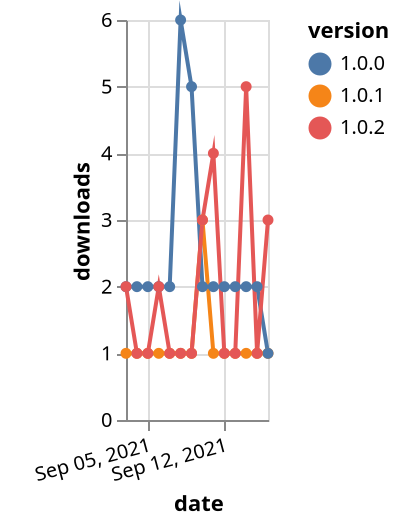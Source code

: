 {"$schema": "https://vega.github.io/schema/vega-lite/v5.json", "description": "A simple bar chart with embedded data.", "data": {"values": [{"date": "2021-09-03", "total": 362, "delta": 1, "version": "1.0.1"}, {"date": "2021-09-04", "total": 363, "delta": 1, "version": "1.0.1"}, {"date": "2021-09-05", "total": 364, "delta": 1, "version": "1.0.1"}, {"date": "2021-09-06", "total": 365, "delta": 1, "version": "1.0.1"}, {"date": "2021-09-07", "total": 366, "delta": 1, "version": "1.0.1"}, {"date": "2021-09-08", "total": 367, "delta": 1, "version": "1.0.1"}, {"date": "2021-09-09", "total": 368, "delta": 1, "version": "1.0.1"}, {"date": "2021-09-10", "total": 371, "delta": 3, "version": "1.0.1"}, {"date": "2021-09-11", "total": 372, "delta": 1, "version": "1.0.1"}, {"date": "2021-09-12", "total": 373, "delta": 1, "version": "1.0.1"}, {"date": "2021-09-13", "total": 374, "delta": 1, "version": "1.0.1"}, {"date": "2021-09-14", "total": 375, "delta": 1, "version": "1.0.1"}, {"date": "2021-09-15", "total": 376, "delta": 1, "version": "1.0.1"}, {"date": "2021-09-16", "total": 377, "delta": 1, "version": "1.0.1"}, {"date": "2021-09-03", "total": 3196, "delta": 2, "version": "1.0.0"}, {"date": "2021-09-04", "total": 3198, "delta": 2, "version": "1.0.0"}, {"date": "2021-09-05", "total": 3200, "delta": 2, "version": "1.0.0"}, {"date": "2021-09-06", "total": 3202, "delta": 2, "version": "1.0.0"}, {"date": "2021-09-07", "total": 3204, "delta": 2, "version": "1.0.0"}, {"date": "2021-09-08", "total": 3210, "delta": 6, "version": "1.0.0"}, {"date": "2021-09-09", "total": 3215, "delta": 5, "version": "1.0.0"}, {"date": "2021-09-10", "total": 3217, "delta": 2, "version": "1.0.0"}, {"date": "2021-09-11", "total": 3219, "delta": 2, "version": "1.0.0"}, {"date": "2021-09-12", "total": 3221, "delta": 2, "version": "1.0.0"}, {"date": "2021-09-13", "total": 3223, "delta": 2, "version": "1.0.0"}, {"date": "2021-09-14", "total": 3225, "delta": 2, "version": "1.0.0"}, {"date": "2021-09-15", "total": 3227, "delta": 2, "version": "1.0.0"}, {"date": "2021-09-16", "total": 3228, "delta": 1, "version": "1.0.0"}, {"date": "2021-09-03", "total": 223, "delta": 2, "version": "1.0.2"}, {"date": "2021-09-04", "total": 224, "delta": 1, "version": "1.0.2"}, {"date": "2021-09-05", "total": 225, "delta": 1, "version": "1.0.2"}, {"date": "2021-09-06", "total": 227, "delta": 2, "version": "1.0.2"}, {"date": "2021-09-07", "total": 228, "delta": 1, "version": "1.0.2"}, {"date": "2021-09-08", "total": 229, "delta": 1, "version": "1.0.2"}, {"date": "2021-09-09", "total": 230, "delta": 1, "version": "1.0.2"}, {"date": "2021-09-10", "total": 233, "delta": 3, "version": "1.0.2"}, {"date": "2021-09-11", "total": 237, "delta": 4, "version": "1.0.2"}, {"date": "2021-09-12", "total": 238, "delta": 1, "version": "1.0.2"}, {"date": "2021-09-13", "total": 239, "delta": 1, "version": "1.0.2"}, {"date": "2021-09-14", "total": 244, "delta": 5, "version": "1.0.2"}, {"date": "2021-09-15", "total": 245, "delta": 1, "version": "1.0.2"}, {"date": "2021-09-16", "total": 248, "delta": 3, "version": "1.0.2"}]}, "width": "container", "mark": {"type": "line", "point": {"filled": true}}, "encoding": {"x": {"field": "date", "type": "temporal", "timeUnit": "yearmonthdate", "title": "date", "axis": {"labelAngle": -15}}, "y": {"field": "delta", "type": "quantitative", "title": "downloads"}, "color": {"field": "version", "type": "nominal"}, "tooltip": {"field": "delta"}}}